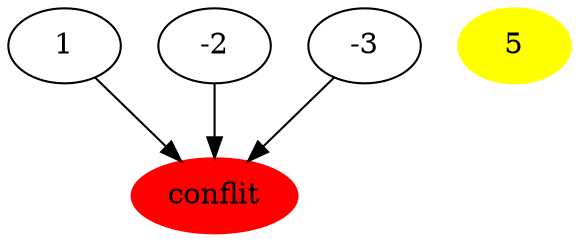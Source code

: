 digraph G {
conflit  [style=filled,color=red];
5 [style=filled,color=yellow];
1->conflit;
-2->conflit;
-3->conflit;
}

